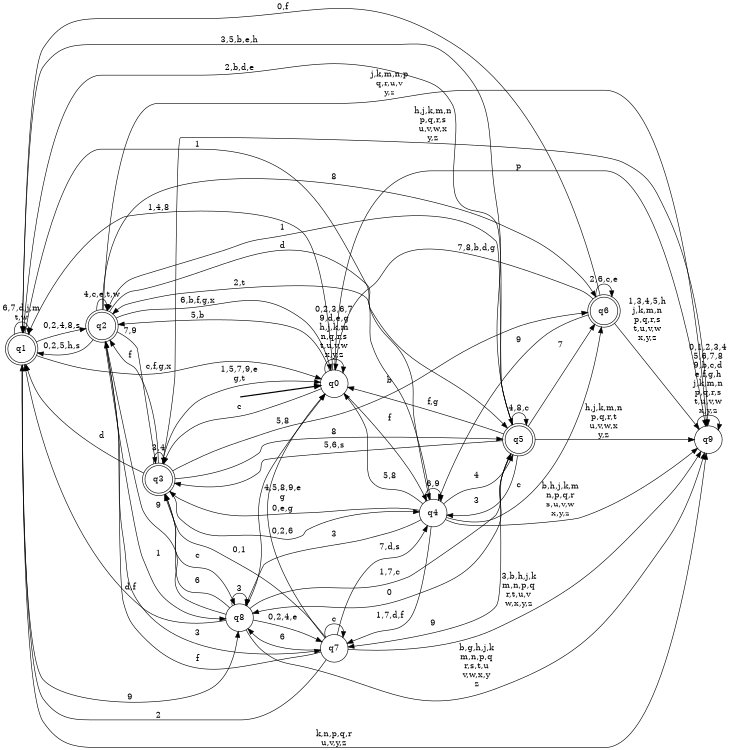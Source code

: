 digraph BlueStar {
__start0 [style = invis, shape = none, label = "", width = 0, height = 0];

rankdir=LR;
size="8,5";

s0 [style="filled", color="black", fillcolor="white" shape="circle", label="q0"];
s1 [style="rounded,filled", color="black", fillcolor="white" shape="doublecircle", label="q1"];
s2 [style="rounded,filled", color="black", fillcolor="white" shape="doublecircle", label="q2"];
s3 [style="rounded,filled", color="black", fillcolor="white" shape="doublecircle", label="q3"];
s4 [style="filled", color="black", fillcolor="white" shape="circle", label="q4"];
s5 [style="rounded,filled", color="black", fillcolor="white" shape="doublecircle", label="q5"];
s6 [style="rounded,filled", color="black", fillcolor="white" shape="doublecircle", label="q6"];
s7 [style="filled", color="black", fillcolor="white" shape="circle", label="q7"];
s8 [style="filled", color="black", fillcolor="white" shape="circle", label="q8"];
s9 [style="filled", color="black", fillcolor="white" shape="circle", label="q9"];
subgraph cluster_main { 
	graph [pad=".75", ranksep="0.15", nodesep="0.15"];
	 style=invis; 
	__start0 -> s0 [penwidth=2];
}
s0 -> s0 [label="0,2,3,6,7\n9,d,e,g\nh,j,k,m\nn,q,r,s\nt,u,v,w\nx,y,z"];
s0 -> s1 [label="1,4,8"];
s0 -> s2 [label="5,b"];
s0 -> s3 [label="c"];
s0 -> s4 [label="f"];
s0 -> s9 [label="p"];
s1 -> s0 [label="c,f,g,x"];
s1 -> s1 [label="6,7,d,j,m\nt,w"];
s1 -> s2 [label="0,2,4,8,s"];
s1 -> s4 [label="1"];
s1 -> s5 [label="3,5,b,e,h"];
s1 -> s8 [label="9"];
s1 -> s9 [label="k,n,p,q,r\nu,v,y,z"];
s2 -> s0 [label="6,b,f,g,x"];
s2 -> s1 [label="0,2,5,h,s"];
s2 -> s2 [label="4,c,e,t,w"];
s2 -> s3 [label="7,9"];
s2 -> s5 [label="d"];
s2 -> s6 [label="8"];
s2 -> s7 [label="3"];
s2 -> s8 [label="1"];
s2 -> s9 [label="j,k,m,n,p\nq,r,u,v\ny,z"];
s3 -> s0 [label="1,5,7,9,e\ng,t"];
s3 -> s1 [label="d"];
s3 -> s2 [label="f"];
s3 -> s3 [label="3,4"];
s3 -> s4 [label="0,2,6"];
s3 -> s5 [label="8"];
s3 -> s6 [label="b"];
s3 -> s8 [label="c"];
s3 -> s9 [label="h,j,k,m,n\np,q,r,s\nu,v,w,x\ny,z"];
s4 -> s0 [label="5,8"];
s4 -> s2 [label="2,t"];
s4 -> s3 [label="0,e,g"];
s4 -> s4 [label="6,9"];
s4 -> s5 [label="4"];
s4 -> s6 [label="c"];
s4 -> s7 [label="1,7,d,f"];
s4 -> s8 [label="3"];
s4 -> s9 [label="b,h,j,k,m\nn,p,q,r\ns,u,v,w\nx,y,z"];
s5 -> s0 [label="f,g"];
s5 -> s1 [label="2,b,d,e"];
s5 -> s2 [label="1"];
s5 -> s3 [label="5,6,s"];
s5 -> s4 [label="3"];
s5 -> s5 [label="4,8,c"];
s5 -> s6 [label="7"];
s5 -> s7 [label="9"];
s5 -> s8 [label="0"];
s5 -> s9 [label="h,j,k,m,n\np,q,r,t\nu,v,w,x\ny,z"];
s6 -> s0 [label="7,8,b,d,g"];
s6 -> s1 [label="0,f"];
s6 -> s4 [label="9"];
s6 -> s6 [label="2,6,c,e"];
s6 -> s9 [label="1,3,4,5,h\nj,k,m,n\np,q,r,s\nt,u,v,w\nx,y,z"];
s7 -> s0 [label="4,5,8,9,e\ng"];
s7 -> s1 [label="2"];
s7 -> s2 [label="f"];
s7 -> s3 [label="0,1"];
s7 -> s4 [label="7,d,s"];
s7 -> s7 [label="c"];
s7 -> s8 [label="6"];
s7 -> s9 [label="3,b,h,j,k\nm,n,p,q\nr,t,u,v\nw,x,y,z"];
s8 -> s0 [label="5,8"];
s8 -> s1 [label="d,f"];
s8 -> s2 [label="9"];
s8 -> s3 [label="6"];
s8 -> s5 [label="1,7,c"];
s8 -> s7 [label="0,2,4,e"];
s8 -> s8 [label="3"];
s8 -> s9 [label="b,g,h,j,k\nm,n,p,q\nr,s,t,u\nv,w,x,y\nz"];
s9 -> s9 [label="0,1,2,3,4\n5,6,7,8\n9,b,c,d\ne,f,g,h\nj,k,m,n\np,q,r,s\nt,u,v,w\nx,y,z"];

}